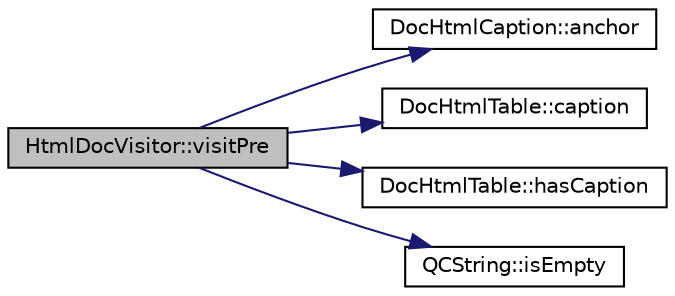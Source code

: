 digraph "HtmlDocVisitor::visitPre"
{
 // LATEX_PDF_SIZE
  edge [fontname="Helvetica",fontsize="10",labelfontname="Helvetica",labelfontsize="10"];
  node [fontname="Helvetica",fontsize="10",shape=record];
  rankdir="LR";
  Node1 [label="HtmlDocVisitor::visitPre",height=0.2,width=0.4,color="black", fillcolor="grey75", style="filled", fontcolor="black",tooltip=" "];
  Node1 -> Node2 [color="midnightblue",fontsize="10",style="solid"];
  Node2 [label="DocHtmlCaption::anchor",height=0.2,width=0.4,color="black", fillcolor="white", style="filled",URL="$classDocHtmlCaption.html#ad71b7d8e7cff7bfb530c36f5a8eda34b",tooltip=" "];
  Node1 -> Node3 [color="midnightblue",fontsize="10",style="solid"];
  Node3 [label="DocHtmlTable::caption",height=0.2,width=0.4,color="black", fillcolor="white", style="filled",URL="$classDocHtmlTable.html#a7eee6acc976643860985e3d87ea9bc87",tooltip=" "];
  Node1 -> Node4 [color="midnightblue",fontsize="10",style="solid"];
  Node4 [label="DocHtmlTable::hasCaption",height=0.2,width=0.4,color="black", fillcolor="white", style="filled",URL="$classDocHtmlTable.html#a4381899d937402a0c96179b3e54398fa",tooltip=" "];
  Node1 -> Node5 [color="midnightblue",fontsize="10",style="solid"];
  Node5 [label="QCString::isEmpty",height=0.2,width=0.4,color="black", fillcolor="white", style="filled",URL="$classQCString.html#a621c4090d69ad7d05ef8e5234376c3d8",tooltip=" "];
}
